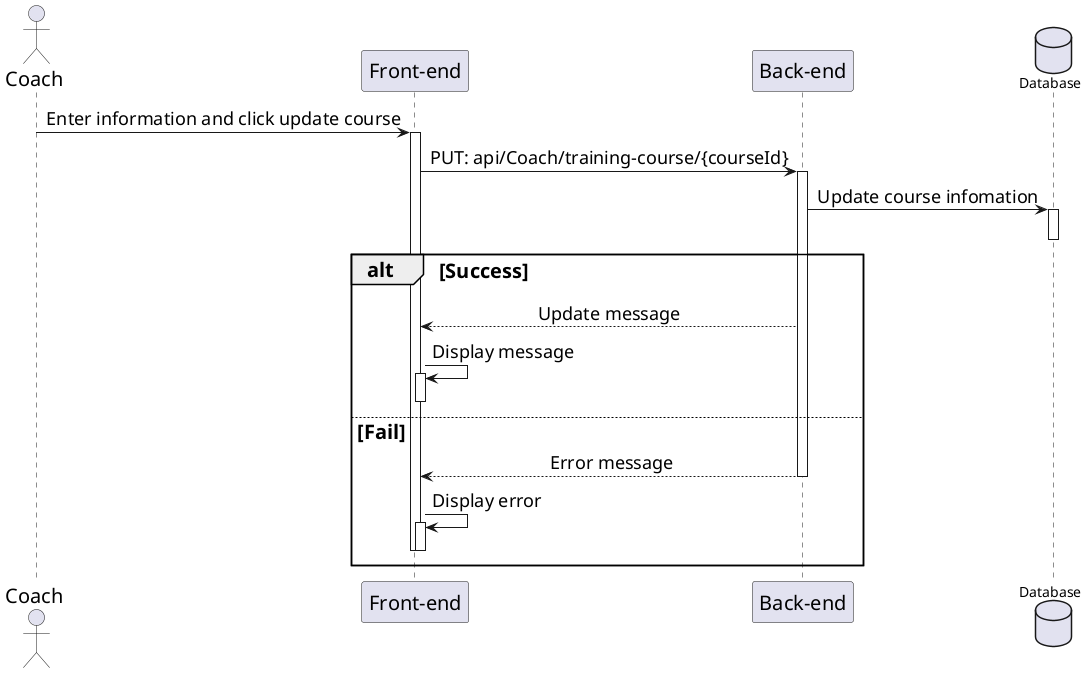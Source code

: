 @startuml UpdateCourse
skinparam sequenceMessageAlign center
skinparam sequenceGroupFontSize 20
skinparam sequenceGroupHeaderFontSize 20
skinparam sequence {
    ParticipantFontSize 20
    ActorFontSize 20
    DatabaseFontSize 20
    ArrowFontSize 18
} 
actor Coach as user
participant "Front-end" as client
participant "Back-end" as server 
database "Database" as db

user -> client++ :Enter information and click update course
client -> server++ : PUT: api/Coach/training-course/{courseId}
server -> db++ : Update course infomation
deactivate

alt Success
    server --> client : Update message
    client -> client++ : Display message
    deactivate
else Fail
    server --> client : Error message
    deactivate
    client -> client++ : Display error
    deactivate
    deactivate
end
@enduml